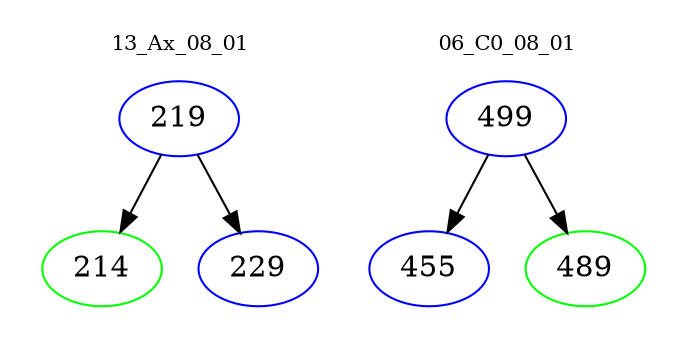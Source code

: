 digraph{
subgraph cluster_0 {
color = white
label = "13_Ax_08_01";
fontsize=10;
T0_219 [label="219", color="blue"]
T0_219 -> T0_214 [color="black"]
T0_214 [label="214", color="green"]
T0_219 -> T0_229 [color="black"]
T0_229 [label="229", color="blue"]
}
subgraph cluster_1 {
color = white
label = "06_C0_08_01";
fontsize=10;
T1_499 [label="499", color="blue"]
T1_499 -> T1_455 [color="black"]
T1_455 [label="455", color="blue"]
T1_499 -> T1_489 [color="black"]
T1_489 [label="489", color="green"]
}
}
